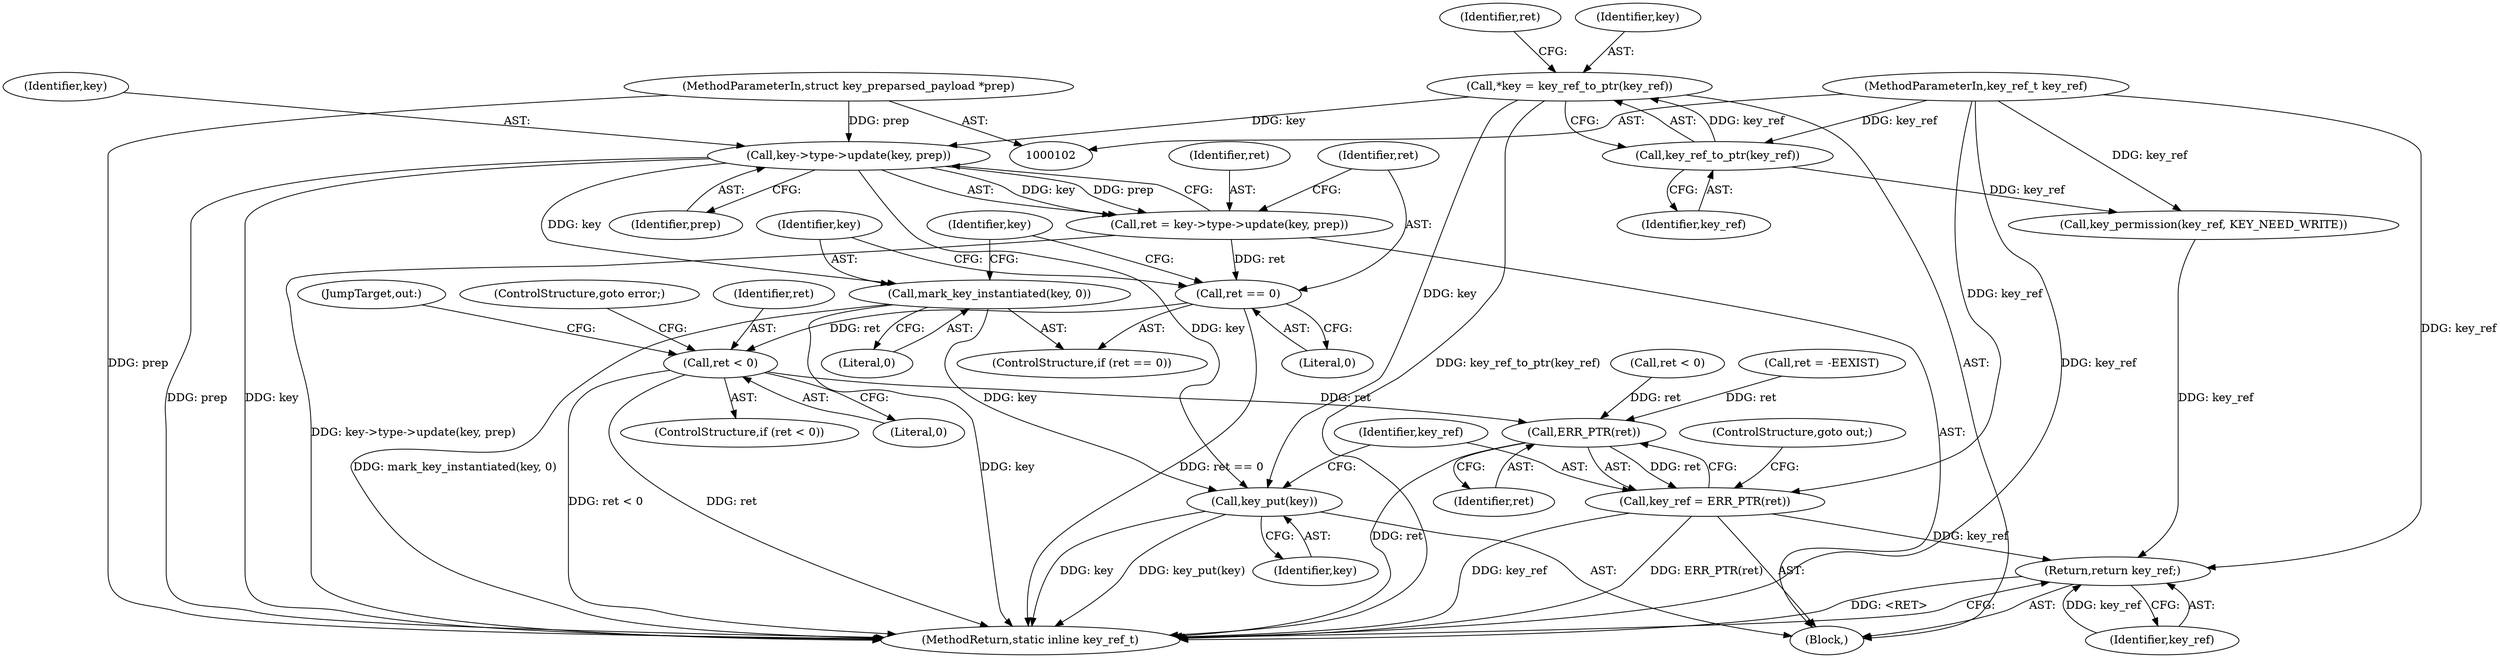 digraph "0_linux_363b02dab09b3226f3bd1420dad9c72b79a42a76_5@API" {
"1000141" [label="(Call,key->type->update(key, prep))"];
"1000107" [label="(Call,*key = key_ref_to_ptr(key_ref))"];
"1000109" [label="(Call,key_ref_to_ptr(key_ref))"];
"1000103" [label="(MethodParameterIn,key_ref_t key_ref)"];
"1000104" [label="(MethodParameterIn,struct key_preparsed_payload *prep)"];
"1000139" [label="(Call,ret = key->type->update(key, prep))"];
"1000145" [label="(Call,ret == 0)"];
"1000157" [label="(Call,ret < 0)"];
"1000169" [label="(Call,ERR_PTR(ret))"];
"1000167" [label="(Call,key_ref = ERR_PTR(ret))"];
"1000162" [label="(Return,return key_ref;)"];
"1000148" [label="(Call,mark_key_instantiated(key, 0))"];
"1000165" [label="(Call,key_put(key))"];
"1000167" [label="(Call,key_ref = ERR_PTR(ret))"];
"1000145" [label="(Call,ret == 0)"];
"1000169" [label="(Call,ERR_PTR(ret))"];
"1000168" [label="(Identifier,key_ref)"];
"1000103" [label="(MethodParameterIn,key_ref_t key_ref)"];
"1000159" [label="(Literal,0)"];
"1000141" [label="(Call,key->type->update(key, prep))"];
"1000104" [label="(MethodParameterIn,struct key_preparsed_payload *prep)"];
"1000172" [label="(MethodReturn,static inline key_ref_t)"];
"1000143" [label="(Identifier,prep)"];
"1000118" [label="(Call,ret < 0)"];
"1000150" [label="(Literal,0)"];
"1000156" [label="(ControlStructure,if (ret < 0))"];
"1000140" [label="(Identifier,ret)"];
"1000171" [label="(ControlStructure,goto out;)"];
"1000162" [label="(Return,return key_ref;)"];
"1000163" [label="(Identifier,key_ref)"];
"1000160" [label="(ControlStructure,goto error;)"];
"1000165" [label="(Call,key_put(key))"];
"1000166" [label="(Identifier,key)"];
"1000110" [label="(Identifier,key_ref)"];
"1000158" [label="(Identifier,ret)"];
"1000114" [label="(Call,key_permission(key_ref, KEY_NEED_WRITE))"];
"1000154" [label="(Identifier,key)"];
"1000109" [label="(Call,key_ref_to_ptr(key_ref))"];
"1000113" [label="(Identifier,ret)"];
"1000157" [label="(Call,ret < 0)"];
"1000105" [label="(Block,)"];
"1000122" [label="(Call,ret = -EEXIST)"];
"1000139" [label="(Call,ret = key->type->update(key, prep))"];
"1000147" [label="(Literal,0)"];
"1000170" [label="(Identifier,ret)"];
"1000144" [label="(ControlStructure,if (ret == 0))"];
"1000149" [label="(Identifier,key)"];
"1000146" [label="(Identifier,ret)"];
"1000142" [label="(Identifier,key)"];
"1000107" [label="(Call,*key = key_ref_to_ptr(key_ref))"];
"1000108" [label="(Identifier,key)"];
"1000161" [label="(JumpTarget,out:)"];
"1000148" [label="(Call,mark_key_instantiated(key, 0))"];
"1000141" -> "1000139"  [label="AST: "];
"1000141" -> "1000143"  [label="CFG: "];
"1000142" -> "1000141"  [label="AST: "];
"1000143" -> "1000141"  [label="AST: "];
"1000139" -> "1000141"  [label="CFG: "];
"1000141" -> "1000172"  [label="DDG: key"];
"1000141" -> "1000172"  [label="DDG: prep"];
"1000141" -> "1000139"  [label="DDG: key"];
"1000141" -> "1000139"  [label="DDG: prep"];
"1000107" -> "1000141"  [label="DDG: key"];
"1000104" -> "1000141"  [label="DDG: prep"];
"1000141" -> "1000148"  [label="DDG: key"];
"1000141" -> "1000165"  [label="DDG: key"];
"1000107" -> "1000105"  [label="AST: "];
"1000107" -> "1000109"  [label="CFG: "];
"1000108" -> "1000107"  [label="AST: "];
"1000109" -> "1000107"  [label="AST: "];
"1000113" -> "1000107"  [label="CFG: "];
"1000107" -> "1000172"  [label="DDG: key_ref_to_ptr(key_ref)"];
"1000109" -> "1000107"  [label="DDG: key_ref"];
"1000107" -> "1000165"  [label="DDG: key"];
"1000109" -> "1000110"  [label="CFG: "];
"1000110" -> "1000109"  [label="AST: "];
"1000103" -> "1000109"  [label="DDG: key_ref"];
"1000109" -> "1000114"  [label="DDG: key_ref"];
"1000103" -> "1000102"  [label="AST: "];
"1000103" -> "1000172"  [label="DDG: key_ref"];
"1000103" -> "1000114"  [label="DDG: key_ref"];
"1000103" -> "1000162"  [label="DDG: key_ref"];
"1000103" -> "1000167"  [label="DDG: key_ref"];
"1000104" -> "1000102"  [label="AST: "];
"1000104" -> "1000172"  [label="DDG: prep"];
"1000139" -> "1000105"  [label="AST: "];
"1000140" -> "1000139"  [label="AST: "];
"1000146" -> "1000139"  [label="CFG: "];
"1000139" -> "1000172"  [label="DDG: key->type->update(key, prep)"];
"1000139" -> "1000145"  [label="DDG: ret"];
"1000145" -> "1000144"  [label="AST: "];
"1000145" -> "1000147"  [label="CFG: "];
"1000146" -> "1000145"  [label="AST: "];
"1000147" -> "1000145"  [label="AST: "];
"1000149" -> "1000145"  [label="CFG: "];
"1000154" -> "1000145"  [label="CFG: "];
"1000145" -> "1000172"  [label="DDG: ret == 0"];
"1000145" -> "1000157"  [label="DDG: ret"];
"1000157" -> "1000156"  [label="AST: "];
"1000157" -> "1000159"  [label="CFG: "];
"1000158" -> "1000157"  [label="AST: "];
"1000159" -> "1000157"  [label="AST: "];
"1000160" -> "1000157"  [label="CFG: "];
"1000161" -> "1000157"  [label="CFG: "];
"1000157" -> "1000172"  [label="DDG: ret < 0"];
"1000157" -> "1000172"  [label="DDG: ret"];
"1000157" -> "1000169"  [label="DDG: ret"];
"1000169" -> "1000167"  [label="AST: "];
"1000169" -> "1000170"  [label="CFG: "];
"1000170" -> "1000169"  [label="AST: "];
"1000167" -> "1000169"  [label="CFG: "];
"1000169" -> "1000172"  [label="DDG: ret"];
"1000169" -> "1000167"  [label="DDG: ret"];
"1000122" -> "1000169"  [label="DDG: ret"];
"1000118" -> "1000169"  [label="DDG: ret"];
"1000167" -> "1000105"  [label="AST: "];
"1000168" -> "1000167"  [label="AST: "];
"1000171" -> "1000167"  [label="CFG: "];
"1000167" -> "1000172"  [label="DDG: key_ref"];
"1000167" -> "1000172"  [label="DDG: ERR_PTR(ret)"];
"1000167" -> "1000162"  [label="DDG: key_ref"];
"1000162" -> "1000105"  [label="AST: "];
"1000162" -> "1000163"  [label="CFG: "];
"1000163" -> "1000162"  [label="AST: "];
"1000172" -> "1000162"  [label="CFG: "];
"1000162" -> "1000172"  [label="DDG: <RET>"];
"1000163" -> "1000162"  [label="DDG: key_ref"];
"1000114" -> "1000162"  [label="DDG: key_ref"];
"1000148" -> "1000144"  [label="AST: "];
"1000148" -> "1000150"  [label="CFG: "];
"1000149" -> "1000148"  [label="AST: "];
"1000150" -> "1000148"  [label="AST: "];
"1000154" -> "1000148"  [label="CFG: "];
"1000148" -> "1000172"  [label="DDG: key"];
"1000148" -> "1000172"  [label="DDG: mark_key_instantiated(key, 0)"];
"1000148" -> "1000165"  [label="DDG: key"];
"1000165" -> "1000105"  [label="AST: "];
"1000165" -> "1000166"  [label="CFG: "];
"1000166" -> "1000165"  [label="AST: "];
"1000168" -> "1000165"  [label="CFG: "];
"1000165" -> "1000172"  [label="DDG: key"];
"1000165" -> "1000172"  [label="DDG: key_put(key)"];
}
